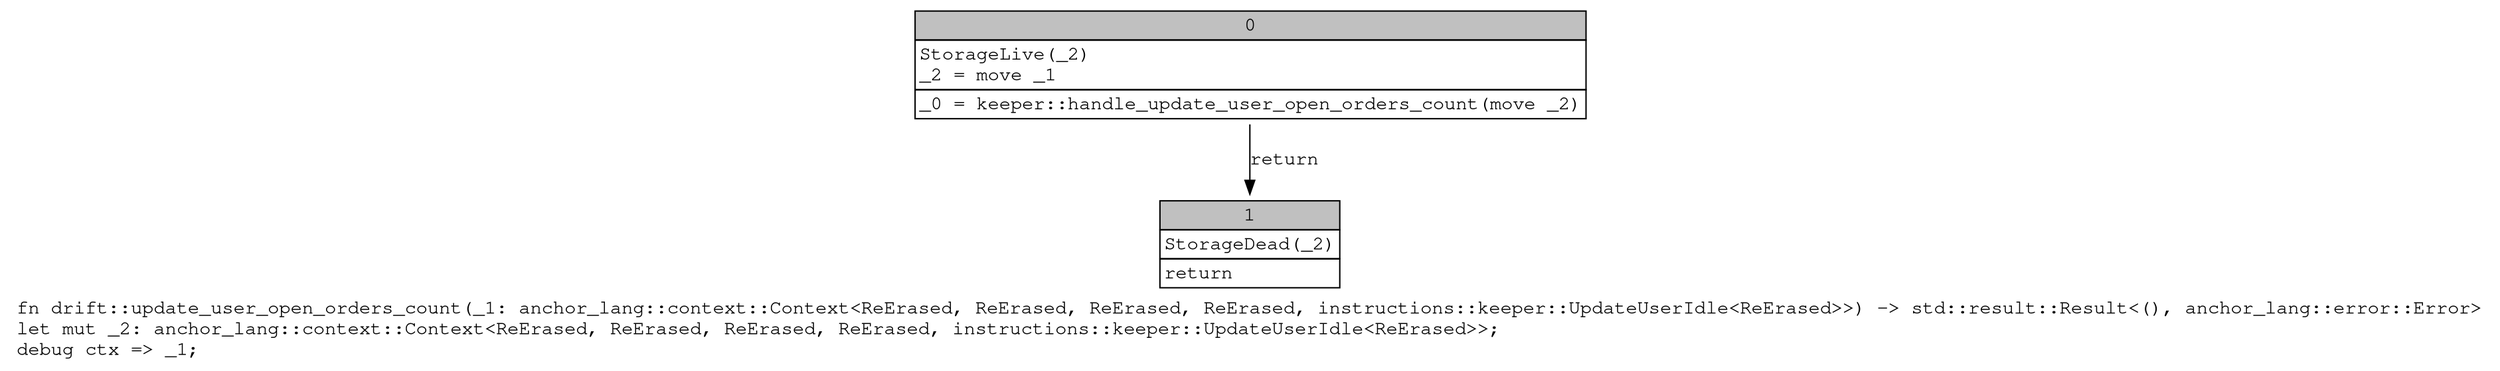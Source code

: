 digraph Mir_0_19919 {
    graph [fontname="Courier, monospace"];
    node [fontname="Courier, monospace"];
    edge [fontname="Courier, monospace"];
    label=<fn drift::update_user_open_orders_count(_1: anchor_lang::context::Context&lt;ReErased, ReErased, ReErased, ReErased, instructions::keeper::UpdateUserIdle&lt;ReErased&gt;&gt;) -&gt; std::result::Result&lt;(), anchor_lang::error::Error&gt;<br align="left"/>let mut _2: anchor_lang::context::Context&lt;ReErased, ReErased, ReErased, ReErased, instructions::keeper::UpdateUserIdle&lt;ReErased&gt;&gt;;<br align="left"/>debug ctx =&gt; _1;<br align="left"/>>;
    bb0__0_19919 [shape="none", label=<<table border="0" cellborder="1" cellspacing="0"><tr><td bgcolor="gray" align="center" colspan="1">0</td></tr><tr><td align="left" balign="left">StorageLive(_2)<br/>_2 = move _1<br/></td></tr><tr><td align="left">_0 = keeper::handle_update_user_open_orders_count(move _2)</td></tr></table>>];
    bb1__0_19919 [shape="none", label=<<table border="0" cellborder="1" cellspacing="0"><tr><td bgcolor="gray" align="center" colspan="1">1</td></tr><tr><td align="left" balign="left">StorageDead(_2)<br/></td></tr><tr><td align="left">return</td></tr></table>>];
    bb0__0_19919 -> bb1__0_19919 [label="return"];
}
